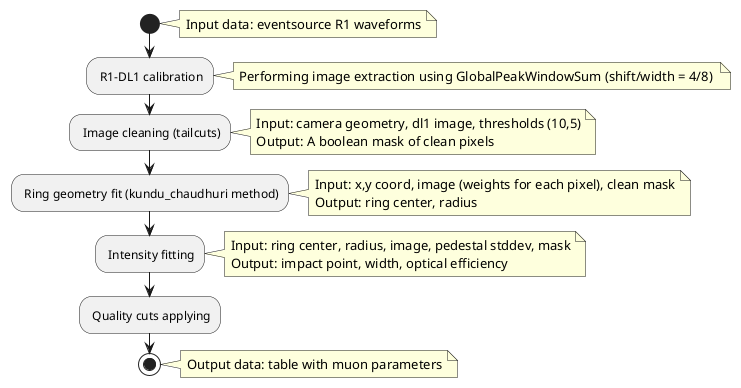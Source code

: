 @startuml

start

note right
  Input data: eventsource R1 waveforms
end note

: R1-DL1 calibration;
note right
  Performing image extraction using GlobalPeakWindowSum (shift/width = 4/8) 
end note
: Image cleaning (tailcuts);
note right
  Input: camera geometry, dl1 image, thresholds (10,5)
  Output: A boolean mask of clean pixels
end note
: Ring geometry fit (kundu_chaudhuri method);
note right
  Input: x,y coord, image (weights for each pixel), clean mask
  Output: ring center, radius
end note
: Intensity fitting;
note right
  Input: ring center, radius, image, pedestal stddev, mask
  Output: impact point, width, optical efficiency
end note
: Quality cuts applying;

stop
note right
  Output data: table with muon parameters
end note

@enduml

